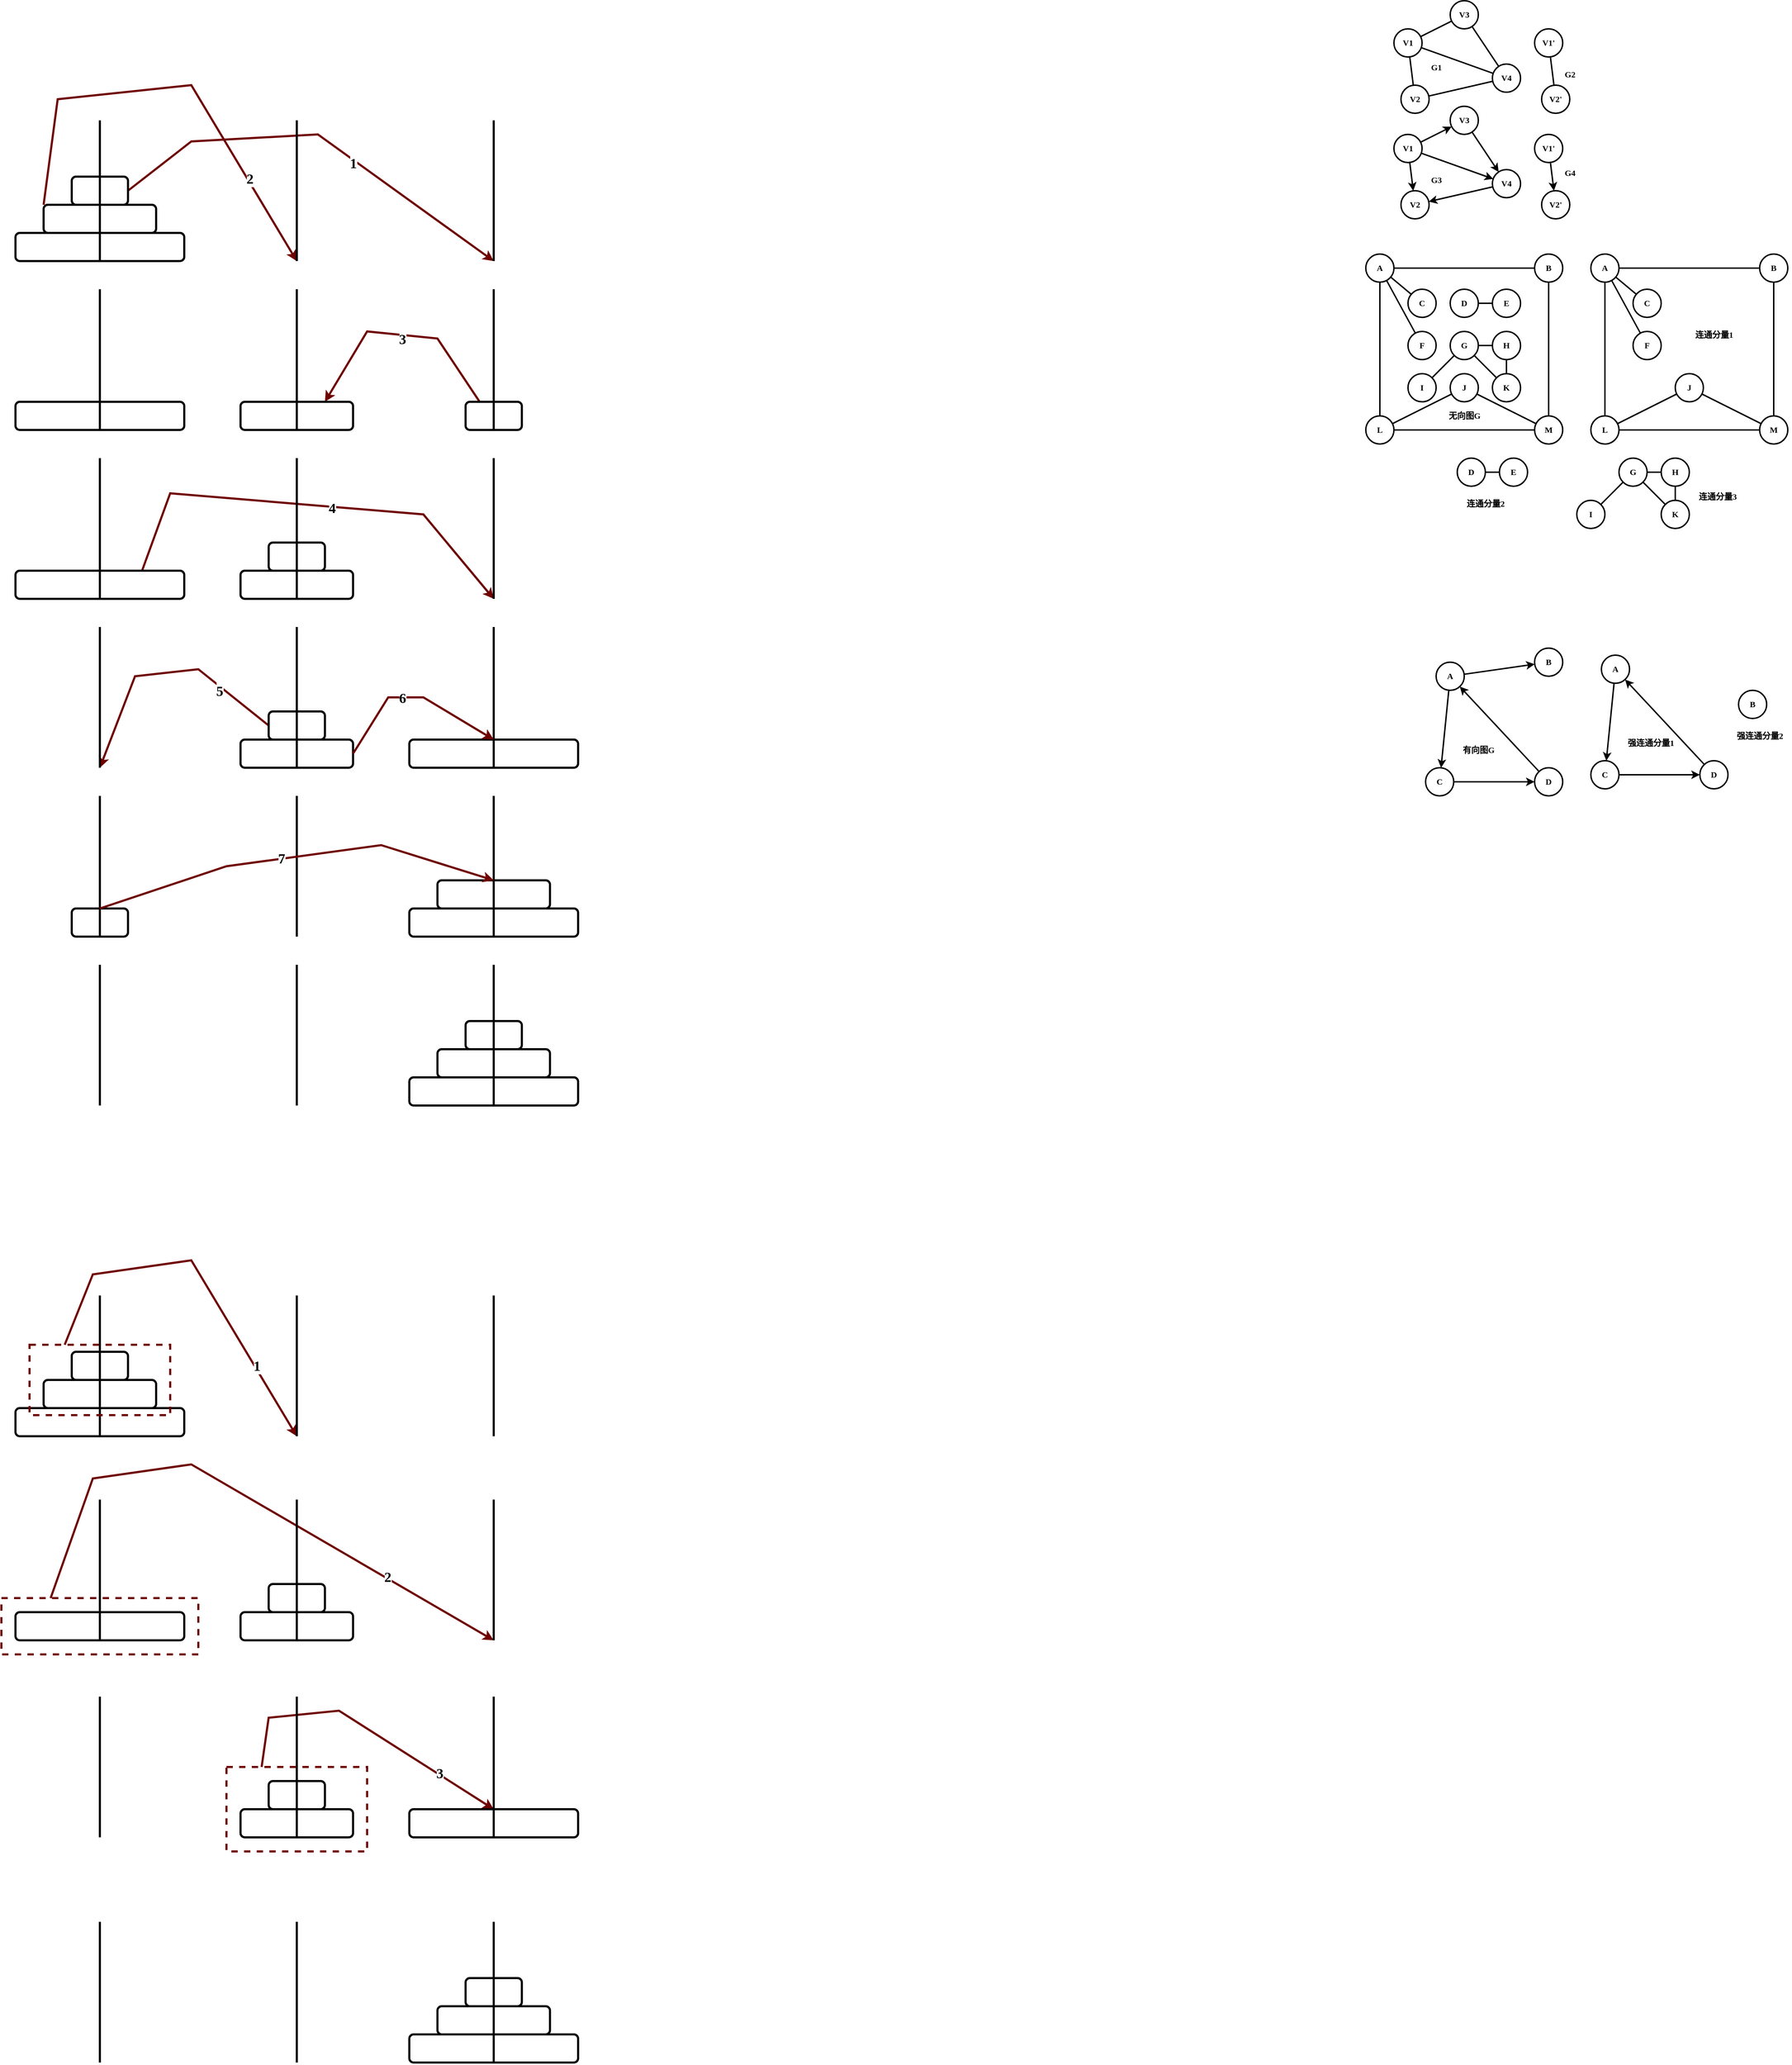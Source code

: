 <mxfile version="22.1.2" type="device">
  <diagram name="第 1 页" id="4qLuklAeGFxvdv6u6yow">
    <mxGraphModel dx="747" dy="519" grid="1" gridSize="10" guides="1" tooltips="1" connect="1" arrows="1" fold="1" page="1" pageScale="1" pageWidth="10000" pageHeight="10000" math="0" shadow="0">
      <root>
        <mxCell id="0" />
        <mxCell id="1" parent="0" />
        <mxCell id="IptE70Cl41YrFZPhkl_w-20" style="rounded=0;orthogonalLoop=1;jettySize=auto;html=1;exitX=1;exitY=0.5;exitDx=0;exitDy=0;strokeWidth=3;fillColor=#a20025;strokeColor=#6F0000;fontStyle=1;fontFamily=Comic Sans MS;" parent="1" source="IptE70Cl41YrFZPhkl_w-2" edge="1">
          <mxGeometry relative="1" as="geometry">
            <mxPoint x="880" y="1440" as="targetPoint" />
            <Array as="points">
              <mxPoint x="450" y="1270" />
              <mxPoint x="630" y="1260" />
            </Array>
          </mxGeometry>
        </mxCell>
        <mxCell id="IptE70Cl41YrFZPhkl_w-22" value="1" style="edgeLabel;html=1;align=center;verticalAlign=middle;resizable=0;points=[];fontStyle=1;fontFamily=Comic Sans MS;fontSize=20;" parent="IptE70Cl41YrFZPhkl_w-20" vertex="1" connectable="0">
          <mxGeometry x="-0.07" y="1" relative="1" as="geometry">
            <mxPoint x="64" y="40" as="offset" />
          </mxGeometry>
        </mxCell>
        <mxCell id="IptE70Cl41YrFZPhkl_w-2" value="" style="rounded=1;whiteSpace=wrap;html=1;strokeWidth=3;fontStyle=1;fontFamily=Comic Sans MS;" parent="1" vertex="1">
          <mxGeometry x="280" y="1320" width="80" height="40" as="geometry" />
        </mxCell>
        <mxCell id="IptE70Cl41YrFZPhkl_w-21" style="rounded=0;orthogonalLoop=1;jettySize=auto;html=1;exitX=0;exitY=0;exitDx=0;exitDy=0;strokeWidth=3;fillColor=#a20025;strokeColor=#6F0000;fontStyle=1;fontFamily=Comic Sans MS;" parent="1" source="IptE70Cl41YrFZPhkl_w-3" edge="1">
          <mxGeometry relative="1" as="geometry">
            <mxPoint x="600" y="1440" as="targetPoint" />
            <Array as="points">
              <mxPoint x="260" y="1210" />
              <mxPoint x="450" y="1190" />
            </Array>
          </mxGeometry>
        </mxCell>
        <mxCell id="IptE70Cl41YrFZPhkl_w-23" value="2" style="edgeLabel;html=1;align=center;verticalAlign=middle;resizable=0;points=[];fontStyle=1;fontFamily=Comic Sans MS;fontSize=20;" parent="IptE70Cl41YrFZPhkl_w-21" vertex="1" connectable="0">
          <mxGeometry x="0.569" y="3" relative="1" as="geometry">
            <mxPoint as="offset" />
          </mxGeometry>
        </mxCell>
        <mxCell id="IptE70Cl41YrFZPhkl_w-3" value="" style="rounded=1;whiteSpace=wrap;html=1;strokeWidth=3;fontStyle=1;fontFamily=Comic Sans MS;" parent="1" vertex="1">
          <mxGeometry x="240" y="1360" width="160" height="40" as="geometry" />
        </mxCell>
        <mxCell id="IptE70Cl41YrFZPhkl_w-4" value="" style="rounded=1;whiteSpace=wrap;html=1;strokeWidth=3;fontStyle=1;fontFamily=Comic Sans MS;" parent="1" vertex="1">
          <mxGeometry x="200" y="1400" width="240" height="40" as="geometry" />
        </mxCell>
        <mxCell id="IptE70Cl41YrFZPhkl_w-5" value="" style="endArrow=none;html=1;rounded=0;strokeWidth=3;fontStyle=1;fontFamily=Comic Sans MS;" parent="1" edge="1">
          <mxGeometry width="50" height="50" relative="1" as="geometry">
            <mxPoint x="320" y="1440" as="sourcePoint" />
            <mxPoint x="320" y="1240" as="targetPoint" />
          </mxGeometry>
        </mxCell>
        <mxCell id="IptE70Cl41YrFZPhkl_w-9" value="" style="endArrow=none;html=1;rounded=0;strokeWidth=3;fontStyle=1;fontFamily=Comic Sans MS;" parent="1" edge="1">
          <mxGeometry width="50" height="50" relative="1" as="geometry">
            <mxPoint x="600" y="1440" as="sourcePoint" />
            <mxPoint x="600" y="1240" as="targetPoint" />
          </mxGeometry>
        </mxCell>
        <mxCell id="IptE70Cl41YrFZPhkl_w-13" value="" style="endArrow=none;html=1;rounded=0;strokeWidth=3;fontStyle=1;fontFamily=Comic Sans MS;" parent="1" edge="1">
          <mxGeometry width="50" height="50" relative="1" as="geometry">
            <mxPoint x="880" y="1440" as="sourcePoint" />
            <mxPoint x="880" y="1240" as="targetPoint" />
          </mxGeometry>
        </mxCell>
        <mxCell id="IptE70Cl41YrFZPhkl_w-24" style="rounded=0;orthogonalLoop=1;jettySize=auto;html=1;strokeWidth=3;fillColor=#a20025;strokeColor=#6F0000;exitX=0.25;exitY=0;exitDx=0;exitDy=0;entryX=0.75;entryY=0;entryDx=0;entryDy=0;fontStyle=1;fontFamily=Comic Sans MS;" parent="1" source="IptE70Cl41YrFZPhkl_w-14" target="IptE70Cl41YrFZPhkl_w-15" edge="1">
          <mxGeometry relative="1" as="geometry">
            <mxPoint x="710" y="1720" as="targetPoint" />
            <mxPoint x="760" y="1640" as="sourcePoint" />
            <Array as="points">
              <mxPoint x="800" y="1550" />
              <mxPoint x="700" y="1540" />
            </Array>
          </mxGeometry>
        </mxCell>
        <mxCell id="IptE70Cl41YrFZPhkl_w-25" value="3" style="edgeLabel;html=1;align=center;verticalAlign=middle;resizable=0;points=[];fontFamily=Comic Sans MS;fontStyle=1;fontSize=20;" parent="IptE70Cl41YrFZPhkl_w-24" vertex="1" connectable="0">
          <mxGeometry x="-0.027" y="5" relative="1" as="geometry">
            <mxPoint as="offset" />
          </mxGeometry>
        </mxCell>
        <mxCell id="IptE70Cl41YrFZPhkl_w-14" value="" style="rounded=1;whiteSpace=wrap;html=1;strokeWidth=3;fontStyle=1;fontFamily=Comic Sans MS;" parent="1" vertex="1">
          <mxGeometry x="840" y="1640" width="80" height="40" as="geometry" />
        </mxCell>
        <mxCell id="IptE70Cl41YrFZPhkl_w-15" value="" style="rounded=1;whiteSpace=wrap;html=1;strokeWidth=3;fontStyle=1;fontFamily=Comic Sans MS;" parent="1" vertex="1">
          <mxGeometry x="520" y="1640" width="160" height="40" as="geometry" />
        </mxCell>
        <mxCell id="IptE70Cl41YrFZPhkl_w-16" value="" style="rounded=1;whiteSpace=wrap;html=1;strokeWidth=3;fontStyle=1;fontFamily=Comic Sans MS;" parent="1" vertex="1">
          <mxGeometry x="200" y="1640" width="240" height="40" as="geometry" />
        </mxCell>
        <mxCell id="IptE70Cl41YrFZPhkl_w-17" value="" style="endArrow=none;html=1;rounded=0;strokeWidth=3;fontStyle=1;fontFamily=Comic Sans MS;" parent="1" edge="1">
          <mxGeometry width="50" height="50" relative="1" as="geometry">
            <mxPoint x="320" y="1680" as="sourcePoint" />
            <mxPoint x="320" y="1480" as="targetPoint" />
          </mxGeometry>
        </mxCell>
        <mxCell id="IptE70Cl41YrFZPhkl_w-18" value="" style="endArrow=none;html=1;rounded=0;strokeWidth=3;fontStyle=1;fontFamily=Comic Sans MS;" parent="1" edge="1">
          <mxGeometry width="50" height="50" relative="1" as="geometry">
            <mxPoint x="600" y="1680" as="sourcePoint" />
            <mxPoint x="600" y="1480" as="targetPoint" />
          </mxGeometry>
        </mxCell>
        <mxCell id="IptE70Cl41YrFZPhkl_w-19" value="" style="endArrow=none;html=1;rounded=0;strokeWidth=3;fontStyle=1;fontFamily=Comic Sans MS;" parent="1" edge="1">
          <mxGeometry width="50" height="50" relative="1" as="geometry">
            <mxPoint x="880" y="1680" as="sourcePoint" />
            <mxPoint x="880" y="1480" as="targetPoint" />
          </mxGeometry>
        </mxCell>
        <mxCell id="IptE70Cl41YrFZPhkl_w-32" style="rounded=0;orthogonalLoop=1;jettySize=auto;html=1;strokeWidth=3;fillColor=#a20025;strokeColor=#6F0000;exitX=0.75;exitY=0;exitDx=0;exitDy=0;fontStyle=1;fontFamily=Comic Sans MS;" parent="1" source="IptE70Cl41YrFZPhkl_w-36" edge="1">
          <mxGeometry relative="1" as="geometry">
            <mxPoint x="880" y="1920" as="targetPoint" />
            <Array as="points">
              <mxPoint x="420" y="1770" />
              <mxPoint x="780" y="1800" />
            </Array>
            <mxPoint x="680" y="1910" as="sourcePoint" />
          </mxGeometry>
        </mxCell>
        <mxCell id="IptE70Cl41YrFZPhkl_w-33" value="4" style="edgeLabel;html=1;align=center;verticalAlign=middle;resizable=0;points=[];fontFamily=Comic Sans MS;fontStyle=1;fontSize=20;" parent="IptE70Cl41YrFZPhkl_w-32" vertex="1" connectable="0">
          <mxGeometry x="-0.027" y="5" relative="1" as="geometry">
            <mxPoint x="39" y="9" as="offset" />
          </mxGeometry>
        </mxCell>
        <mxCell id="IptE70Cl41YrFZPhkl_w-34" value="" style="rounded=1;whiteSpace=wrap;html=1;strokeWidth=3;fontStyle=1;fontFamily=Comic Sans MS;" parent="1" vertex="1">
          <mxGeometry x="560" y="1840" width="80" height="40" as="geometry" />
        </mxCell>
        <mxCell id="IptE70Cl41YrFZPhkl_w-35" value="" style="rounded=1;whiteSpace=wrap;html=1;strokeWidth=3;fontStyle=1;fontFamily=Comic Sans MS;" parent="1" vertex="1">
          <mxGeometry x="520" y="1880" width="160" height="40" as="geometry" />
        </mxCell>
        <mxCell id="IptE70Cl41YrFZPhkl_w-36" value="" style="rounded=1;whiteSpace=wrap;html=1;strokeWidth=3;fontStyle=1;fontFamily=Comic Sans MS;" parent="1" vertex="1">
          <mxGeometry x="200" y="1880" width="240" height="40" as="geometry" />
        </mxCell>
        <mxCell id="IptE70Cl41YrFZPhkl_w-37" value="" style="endArrow=none;html=1;rounded=0;strokeWidth=3;fontStyle=1;fontFamily=Comic Sans MS;" parent="1" edge="1">
          <mxGeometry width="50" height="50" relative="1" as="geometry">
            <mxPoint x="320" y="1920" as="sourcePoint" />
            <mxPoint x="320" y="1720" as="targetPoint" />
          </mxGeometry>
        </mxCell>
        <mxCell id="IptE70Cl41YrFZPhkl_w-38" value="" style="endArrow=none;html=1;rounded=0;strokeWidth=3;fontStyle=1;fontFamily=Comic Sans MS;" parent="1" edge="1">
          <mxGeometry width="50" height="50" relative="1" as="geometry">
            <mxPoint x="600" y="1920" as="sourcePoint" />
            <mxPoint x="600" y="1720" as="targetPoint" />
          </mxGeometry>
        </mxCell>
        <mxCell id="IptE70Cl41YrFZPhkl_w-39" value="" style="endArrow=none;html=1;rounded=0;strokeWidth=3;fontStyle=1;fontFamily=Comic Sans MS;" parent="1" edge="1">
          <mxGeometry width="50" height="50" relative="1" as="geometry">
            <mxPoint x="880" y="1920" as="sourcePoint" />
            <mxPoint x="880" y="1720" as="targetPoint" />
          </mxGeometry>
        </mxCell>
        <mxCell id="IptE70Cl41YrFZPhkl_w-40" style="rounded=0;orthogonalLoop=1;jettySize=auto;html=1;strokeWidth=3;fillColor=#a20025;strokeColor=#6F0000;exitX=0;exitY=0.5;exitDx=0;exitDy=0;fontStyle=1;fontFamily=Comic Sans MS;" parent="1" source="IptE70Cl41YrFZPhkl_w-42" edge="1">
          <mxGeometry relative="1" as="geometry">
            <mxPoint x="320" y="2160" as="targetPoint" />
            <Array as="points">
              <mxPoint x="460" y="2020" />
              <mxPoint x="370" y="2030" />
            </Array>
            <mxPoint x="370" y="2070" as="sourcePoint" />
          </mxGeometry>
        </mxCell>
        <mxCell id="IptE70Cl41YrFZPhkl_w-41" value="5" style="edgeLabel;html=1;align=center;verticalAlign=middle;resizable=0;points=[];fontFamily=Comic Sans MS;fontStyle=1;fontSize=20;" parent="IptE70Cl41YrFZPhkl_w-40" vertex="1" connectable="0">
          <mxGeometry x="-0.027" y="5" relative="1" as="geometry">
            <mxPoint x="75" y="20" as="offset" />
          </mxGeometry>
        </mxCell>
        <mxCell id="IptE70Cl41YrFZPhkl_w-42" value="" style="rounded=1;whiteSpace=wrap;html=1;strokeWidth=3;fontStyle=1;fontFamily=Comic Sans MS;" parent="1" vertex="1">
          <mxGeometry x="560" y="2080" width="80" height="40" as="geometry" />
        </mxCell>
        <mxCell id="IptE70Cl41YrFZPhkl_w-43" value="" style="rounded=1;whiteSpace=wrap;html=1;strokeWidth=3;fontStyle=1;fontFamily=Comic Sans MS;" parent="1" vertex="1">
          <mxGeometry x="520" y="2120" width="160" height="40" as="geometry" />
        </mxCell>
        <mxCell id="IptE70Cl41YrFZPhkl_w-44" value="" style="rounded=1;whiteSpace=wrap;html=1;strokeWidth=3;fontStyle=1;fontFamily=Comic Sans MS;" parent="1" vertex="1">
          <mxGeometry x="760" y="2120" width="240" height="40" as="geometry" />
        </mxCell>
        <mxCell id="IptE70Cl41YrFZPhkl_w-45" value="" style="endArrow=none;html=1;rounded=0;strokeWidth=3;fontStyle=1;fontFamily=Comic Sans MS;" parent="1" edge="1">
          <mxGeometry width="50" height="50" relative="1" as="geometry">
            <mxPoint x="320" y="2160" as="sourcePoint" />
            <mxPoint x="320" y="1960" as="targetPoint" />
          </mxGeometry>
        </mxCell>
        <mxCell id="IptE70Cl41YrFZPhkl_w-46" value="" style="endArrow=none;html=1;rounded=0;strokeWidth=3;fontStyle=1;fontFamily=Comic Sans MS;" parent="1" edge="1">
          <mxGeometry width="50" height="50" relative="1" as="geometry">
            <mxPoint x="600" y="2160" as="sourcePoint" />
            <mxPoint x="600" y="1960" as="targetPoint" />
          </mxGeometry>
        </mxCell>
        <mxCell id="IptE70Cl41YrFZPhkl_w-47" value="" style="endArrow=none;html=1;rounded=0;strokeWidth=3;fontStyle=1;fontFamily=Comic Sans MS;" parent="1" edge="1">
          <mxGeometry width="50" height="50" relative="1" as="geometry">
            <mxPoint x="880" y="2160" as="sourcePoint" />
            <mxPoint x="880" y="1960" as="targetPoint" />
          </mxGeometry>
        </mxCell>
        <mxCell id="IptE70Cl41YrFZPhkl_w-49" style="rounded=0;orthogonalLoop=1;jettySize=auto;html=1;strokeWidth=3;fillColor=#a20025;strokeColor=#6F0000;exitX=1;exitY=0.5;exitDx=0;exitDy=0;fontStyle=1;fontFamily=Comic Sans MS;" parent="1" source="IptE70Cl41YrFZPhkl_w-43" edge="1">
          <mxGeometry relative="1" as="geometry">
            <mxPoint x="880" y="2120" as="targetPoint" />
            <Array as="points">
              <mxPoint x="730" y="2060" />
              <mxPoint x="780" y="2060" />
            </Array>
            <mxPoint x="570" y="2110" as="sourcePoint" />
          </mxGeometry>
        </mxCell>
        <mxCell id="IptE70Cl41YrFZPhkl_w-50" value="6" style="edgeLabel;html=1;align=center;verticalAlign=middle;resizable=0;points=[];fontFamily=Comic Sans MS;fontStyle=1;fontSize=20;" parent="IptE70Cl41YrFZPhkl_w-49" vertex="1" connectable="0">
          <mxGeometry x="-0.027" y="5" relative="1" as="geometry">
            <mxPoint x="-13" y="5" as="offset" />
          </mxGeometry>
        </mxCell>
        <mxCell id="IptE70Cl41YrFZPhkl_w-53" value="" style="rounded=1;whiteSpace=wrap;html=1;strokeWidth=3;fontStyle=1;fontFamily=Comic Sans MS;" parent="1" vertex="1">
          <mxGeometry x="280" y="2360" width="80" height="40" as="geometry" />
        </mxCell>
        <mxCell id="IptE70Cl41YrFZPhkl_w-54" value="" style="rounded=1;whiteSpace=wrap;html=1;strokeWidth=3;fontStyle=1;fontFamily=Comic Sans MS;" parent="1" vertex="1">
          <mxGeometry x="800" y="2320" width="160" height="40" as="geometry" />
        </mxCell>
        <mxCell id="IptE70Cl41YrFZPhkl_w-55" value="" style="rounded=1;whiteSpace=wrap;html=1;strokeWidth=3;fontStyle=1;fontFamily=Comic Sans MS;" parent="1" vertex="1">
          <mxGeometry x="760" y="2360" width="240" height="40" as="geometry" />
        </mxCell>
        <mxCell id="IptE70Cl41YrFZPhkl_w-56" value="" style="endArrow=none;html=1;rounded=0;strokeWidth=3;fontStyle=1;fontFamily=Comic Sans MS;" parent="1" edge="1">
          <mxGeometry width="50" height="50" relative="1" as="geometry">
            <mxPoint x="320" y="2400" as="sourcePoint" />
            <mxPoint x="320" y="2200" as="targetPoint" />
          </mxGeometry>
        </mxCell>
        <mxCell id="IptE70Cl41YrFZPhkl_w-57" value="" style="endArrow=none;html=1;rounded=0;strokeWidth=3;fontStyle=1;fontFamily=Comic Sans MS;" parent="1" edge="1">
          <mxGeometry width="50" height="50" relative="1" as="geometry">
            <mxPoint x="600" y="2400" as="sourcePoint" />
            <mxPoint x="600" y="2200" as="targetPoint" />
          </mxGeometry>
        </mxCell>
        <mxCell id="IptE70Cl41YrFZPhkl_w-58" value="" style="endArrow=none;html=1;rounded=0;strokeWidth=3;fontStyle=1;fontFamily=Comic Sans MS;" parent="1" edge="1">
          <mxGeometry width="50" height="50" relative="1" as="geometry">
            <mxPoint x="880" y="2400" as="sourcePoint" />
            <mxPoint x="880" y="2200" as="targetPoint" />
          </mxGeometry>
        </mxCell>
        <mxCell id="IptE70Cl41YrFZPhkl_w-59" style="rounded=0;orthogonalLoop=1;jettySize=auto;html=1;strokeWidth=3;fillColor=#a20025;strokeColor=#6F0000;entryX=0.5;entryY=0;entryDx=0;entryDy=0;fontStyle=1;fontFamily=Comic Sans MS;" parent="1" target="IptE70Cl41YrFZPhkl_w-54" edge="1">
          <mxGeometry relative="1" as="geometry">
            <mxPoint x="670" y="2370" as="targetPoint" />
            <Array as="points">
              <mxPoint x="500" y="2300" />
              <mxPoint x="720" y="2270" />
            </Array>
            <mxPoint x="320" y="2360" as="sourcePoint" />
          </mxGeometry>
        </mxCell>
        <mxCell id="IptE70Cl41YrFZPhkl_w-60" value="7" style="edgeLabel;html=1;align=center;verticalAlign=middle;resizable=0;points=[];fontFamily=Comic Sans MS;fontStyle=1;fontSize=20;" parent="IptE70Cl41YrFZPhkl_w-59" vertex="1" connectable="0">
          <mxGeometry x="-0.027" y="5" relative="1" as="geometry">
            <mxPoint x="-13" y="5" as="offset" />
          </mxGeometry>
        </mxCell>
        <mxCell id="IptE70Cl41YrFZPhkl_w-61" value="" style="rounded=1;whiteSpace=wrap;html=1;strokeWidth=3;fontStyle=1;fontFamily=Comic Sans MS;" parent="1" vertex="1">
          <mxGeometry x="840" y="2520" width="80" height="40" as="geometry" />
        </mxCell>
        <mxCell id="IptE70Cl41YrFZPhkl_w-62" value="" style="rounded=1;whiteSpace=wrap;html=1;strokeWidth=3;fontStyle=1;fontFamily=Comic Sans MS;" parent="1" vertex="1">
          <mxGeometry x="800" y="2560" width="160" height="40" as="geometry" />
        </mxCell>
        <mxCell id="IptE70Cl41YrFZPhkl_w-63" value="" style="rounded=1;whiteSpace=wrap;html=1;strokeWidth=3;fontStyle=1;fontFamily=Comic Sans MS;" parent="1" vertex="1">
          <mxGeometry x="760" y="2600" width="240" height="40" as="geometry" />
        </mxCell>
        <mxCell id="IptE70Cl41YrFZPhkl_w-64" value="" style="endArrow=none;html=1;rounded=0;strokeWidth=3;fontStyle=1;fontFamily=Comic Sans MS;" parent="1" edge="1">
          <mxGeometry width="50" height="50" relative="1" as="geometry">
            <mxPoint x="320" y="2640" as="sourcePoint" />
            <mxPoint x="320" y="2440" as="targetPoint" />
          </mxGeometry>
        </mxCell>
        <mxCell id="IptE70Cl41YrFZPhkl_w-65" value="" style="endArrow=none;html=1;rounded=0;strokeWidth=3;fontStyle=1;fontFamily=Comic Sans MS;" parent="1" edge="1">
          <mxGeometry width="50" height="50" relative="1" as="geometry">
            <mxPoint x="600" y="2640" as="sourcePoint" />
            <mxPoint x="600" y="2440" as="targetPoint" />
          </mxGeometry>
        </mxCell>
        <mxCell id="IptE70Cl41YrFZPhkl_w-66" value="" style="endArrow=none;html=1;rounded=0;strokeWidth=3;fontStyle=1;fontFamily=Comic Sans MS;" parent="1" edge="1">
          <mxGeometry width="50" height="50" relative="1" as="geometry">
            <mxPoint x="880" y="2640" as="sourcePoint" />
            <mxPoint x="880" y="2440" as="targetPoint" />
          </mxGeometry>
        </mxCell>
        <mxCell id="IptE70Cl41YrFZPhkl_w-71" value="" style="rounded=1;whiteSpace=wrap;html=1;strokeWidth=3;fontStyle=1;fontFamily=Comic Sans MS;" parent="1" vertex="1">
          <mxGeometry x="280" y="2990" width="80" height="40" as="geometry" />
        </mxCell>
        <mxCell id="IptE70Cl41YrFZPhkl_w-72" style="rounded=0;orthogonalLoop=1;jettySize=auto;html=1;exitX=0.25;exitY=0;exitDx=0;exitDy=0;strokeWidth=3;fillColor=#a20025;strokeColor=#6F0000;fontStyle=1;fontFamily=Comic Sans MS;" parent="1" source="IptE70Cl41YrFZPhkl_w-79" edge="1">
          <mxGeometry relative="1" as="geometry">
            <mxPoint x="600" y="3110" as="targetPoint" />
            <Array as="points">
              <mxPoint x="310" y="2880" />
              <mxPoint x="450" y="2860" />
            </Array>
          </mxGeometry>
        </mxCell>
        <mxCell id="IptE70Cl41YrFZPhkl_w-73" value="1" style="edgeLabel;html=1;align=center;verticalAlign=middle;resizable=0;points=[];fontStyle=1;fontFamily=Comic Sans MS;fontSize=20;" parent="IptE70Cl41YrFZPhkl_w-72" vertex="1" connectable="0">
          <mxGeometry x="0.569" y="3" relative="1" as="geometry">
            <mxPoint as="offset" />
          </mxGeometry>
        </mxCell>
        <mxCell id="IptE70Cl41YrFZPhkl_w-74" value="" style="rounded=1;whiteSpace=wrap;html=1;strokeWidth=3;fontStyle=1;fontFamily=Comic Sans MS;" parent="1" vertex="1">
          <mxGeometry x="240" y="3030" width="160" height="40" as="geometry" />
        </mxCell>
        <mxCell id="IptE70Cl41YrFZPhkl_w-75" value="" style="rounded=1;whiteSpace=wrap;html=1;strokeWidth=3;fontStyle=1;fontFamily=Comic Sans MS;" parent="1" vertex="1">
          <mxGeometry x="200" y="3070" width="240" height="40" as="geometry" />
        </mxCell>
        <mxCell id="IptE70Cl41YrFZPhkl_w-76" value="" style="endArrow=none;html=1;rounded=0;strokeWidth=3;fontStyle=1;fontFamily=Comic Sans MS;" parent="1" edge="1">
          <mxGeometry width="50" height="50" relative="1" as="geometry">
            <mxPoint x="320" y="3110" as="sourcePoint" />
            <mxPoint x="320" y="2910" as="targetPoint" />
          </mxGeometry>
        </mxCell>
        <mxCell id="IptE70Cl41YrFZPhkl_w-77" value="" style="endArrow=none;html=1;rounded=0;strokeWidth=3;fontStyle=1;fontFamily=Comic Sans MS;" parent="1" edge="1">
          <mxGeometry width="50" height="50" relative="1" as="geometry">
            <mxPoint x="600" y="3110" as="sourcePoint" />
            <mxPoint x="600" y="2910" as="targetPoint" />
          </mxGeometry>
        </mxCell>
        <mxCell id="IptE70Cl41YrFZPhkl_w-78" value="" style="endArrow=none;html=1;rounded=0;strokeWidth=3;fontStyle=1;fontFamily=Comic Sans MS;" parent="1" edge="1">
          <mxGeometry width="50" height="50" relative="1" as="geometry">
            <mxPoint x="880" y="3110" as="sourcePoint" />
            <mxPoint x="880" y="2910" as="targetPoint" />
          </mxGeometry>
        </mxCell>
        <mxCell id="IptE70Cl41YrFZPhkl_w-79" value="" style="whiteSpace=wrap;html=1;fillColor=none;strokeWidth=3;fontColor=#ffffff;strokeColor=#6F0000;dashed=1;fontStyle=1;fontFamily=Comic Sans MS;" parent="1" vertex="1">
          <mxGeometry x="220" y="2980" width="200" height="100" as="geometry" />
        </mxCell>
        <mxCell id="IptE70Cl41YrFZPhkl_w-80" value="" style="rounded=1;whiteSpace=wrap;html=1;strokeWidth=3;fontStyle=1;fontFamily=Comic Sans MS;" parent="1" vertex="1">
          <mxGeometry x="560" y="3320" width="80" height="40" as="geometry" />
        </mxCell>
        <mxCell id="IptE70Cl41YrFZPhkl_w-81" style="rounded=0;orthogonalLoop=1;jettySize=auto;html=1;exitX=0.25;exitY=0;exitDx=0;exitDy=0;strokeWidth=3;fillColor=#a20025;strokeColor=#6F0000;fontStyle=1;fontFamily=Comic Sans MS;" parent="1" source="IptE70Cl41YrFZPhkl_w-88" edge="1">
          <mxGeometry relative="1" as="geometry">
            <mxPoint x="880" y="3400" as="targetPoint" />
            <Array as="points">
              <mxPoint x="310" y="3170" />
              <mxPoint x="450" y="3150" />
            </Array>
          </mxGeometry>
        </mxCell>
        <mxCell id="IptE70Cl41YrFZPhkl_w-82" value="2" style="edgeLabel;html=1;align=center;verticalAlign=middle;resizable=0;points=[];fontStyle=1;fontFamily=Comic Sans MS;fontSize=20;" parent="IptE70Cl41YrFZPhkl_w-81" vertex="1" connectable="0">
          <mxGeometry x="0.569" y="3" relative="1" as="geometry">
            <mxPoint as="offset" />
          </mxGeometry>
        </mxCell>
        <mxCell id="IptE70Cl41YrFZPhkl_w-83" value="" style="rounded=1;whiteSpace=wrap;html=1;strokeWidth=3;fontStyle=1;fontFamily=Comic Sans MS;" parent="1" vertex="1">
          <mxGeometry x="520" y="3360" width="160" height="40" as="geometry" />
        </mxCell>
        <mxCell id="IptE70Cl41YrFZPhkl_w-84" value="" style="rounded=1;whiteSpace=wrap;html=1;strokeWidth=3;fontStyle=1;fontFamily=Comic Sans MS;" parent="1" vertex="1">
          <mxGeometry x="200" y="3360" width="240" height="40" as="geometry" />
        </mxCell>
        <mxCell id="IptE70Cl41YrFZPhkl_w-85" value="" style="endArrow=none;html=1;rounded=0;strokeWidth=3;fontStyle=1;fontFamily=Comic Sans MS;" parent="1" edge="1">
          <mxGeometry width="50" height="50" relative="1" as="geometry">
            <mxPoint x="320" y="3400" as="sourcePoint" />
            <mxPoint x="320" y="3200" as="targetPoint" />
          </mxGeometry>
        </mxCell>
        <mxCell id="IptE70Cl41YrFZPhkl_w-86" value="" style="endArrow=none;html=1;rounded=0;strokeWidth=3;fontStyle=1;fontFamily=Comic Sans MS;" parent="1" edge="1">
          <mxGeometry width="50" height="50" relative="1" as="geometry">
            <mxPoint x="600" y="3400" as="sourcePoint" />
            <mxPoint x="600" y="3200" as="targetPoint" />
          </mxGeometry>
        </mxCell>
        <mxCell id="IptE70Cl41YrFZPhkl_w-87" value="" style="endArrow=none;html=1;rounded=0;strokeWidth=3;fontStyle=1;fontFamily=Comic Sans MS;" parent="1" edge="1">
          <mxGeometry width="50" height="50" relative="1" as="geometry">
            <mxPoint x="880" y="3400" as="sourcePoint" />
            <mxPoint x="880" y="3200" as="targetPoint" />
          </mxGeometry>
        </mxCell>
        <mxCell id="IptE70Cl41YrFZPhkl_w-88" value="" style="whiteSpace=wrap;html=1;fillColor=none;strokeWidth=3;fontColor=#ffffff;strokeColor=#6F0000;dashed=1;fontStyle=1;fontFamily=Comic Sans MS;" parent="1" vertex="1">
          <mxGeometry x="180" y="3340" width="280" height="80" as="geometry" />
        </mxCell>
        <mxCell id="IptE70Cl41YrFZPhkl_w-98" value="" style="rounded=1;whiteSpace=wrap;html=1;strokeWidth=3;fontStyle=1;fontFamily=Comic Sans MS;" parent="1" vertex="1">
          <mxGeometry x="560" y="3600" width="80" height="40" as="geometry" />
        </mxCell>
        <mxCell id="IptE70Cl41YrFZPhkl_w-99" style="rounded=0;orthogonalLoop=1;jettySize=auto;html=1;exitX=0.25;exitY=0;exitDx=0;exitDy=0;strokeWidth=3;fillColor=#a20025;strokeColor=#6F0000;fontStyle=1;fontFamily=Comic Sans MS;" parent="1" source="IptE70Cl41YrFZPhkl_w-106" edge="1">
          <mxGeometry relative="1" as="geometry">
            <mxPoint x="880" y="3640" as="targetPoint" />
            <Array as="points">
              <mxPoint x="560" y="3510" />
              <mxPoint x="660" y="3500" />
            </Array>
          </mxGeometry>
        </mxCell>
        <mxCell id="IptE70Cl41YrFZPhkl_w-100" value="3" style="edgeLabel;html=1;align=center;verticalAlign=middle;resizable=0;points=[];fontStyle=1;fontFamily=Comic Sans MS;fontSize=20;" parent="IptE70Cl41YrFZPhkl_w-99" vertex="1" connectable="0">
          <mxGeometry x="0.569" y="3" relative="1" as="geometry">
            <mxPoint as="offset" />
          </mxGeometry>
        </mxCell>
        <mxCell id="IptE70Cl41YrFZPhkl_w-101" value="" style="rounded=1;whiteSpace=wrap;html=1;strokeWidth=3;fontStyle=1;fontFamily=Comic Sans MS;" parent="1" vertex="1">
          <mxGeometry x="520" y="3640" width="160" height="40" as="geometry" />
        </mxCell>
        <mxCell id="IptE70Cl41YrFZPhkl_w-102" value="" style="rounded=1;whiteSpace=wrap;html=1;strokeWidth=3;fontStyle=1;fontFamily=Comic Sans MS;" parent="1" vertex="1">
          <mxGeometry x="760" y="3640" width="240" height="40" as="geometry" />
        </mxCell>
        <mxCell id="IptE70Cl41YrFZPhkl_w-103" value="" style="endArrow=none;html=1;rounded=0;strokeWidth=3;fontStyle=1;fontFamily=Comic Sans MS;" parent="1" edge="1">
          <mxGeometry width="50" height="50" relative="1" as="geometry">
            <mxPoint x="320" y="3680" as="sourcePoint" />
            <mxPoint x="320" y="3480" as="targetPoint" />
          </mxGeometry>
        </mxCell>
        <mxCell id="IptE70Cl41YrFZPhkl_w-104" value="" style="endArrow=none;html=1;rounded=0;strokeWidth=3;fontStyle=1;fontFamily=Comic Sans MS;" parent="1" edge="1">
          <mxGeometry width="50" height="50" relative="1" as="geometry">
            <mxPoint x="600" y="3680" as="sourcePoint" />
            <mxPoint x="600" y="3480" as="targetPoint" />
          </mxGeometry>
        </mxCell>
        <mxCell id="IptE70Cl41YrFZPhkl_w-105" value="" style="endArrow=none;html=1;rounded=0;strokeWidth=3;fontStyle=1;fontFamily=Comic Sans MS;" parent="1" edge="1">
          <mxGeometry width="50" height="50" relative="1" as="geometry">
            <mxPoint x="880" y="3680" as="sourcePoint" />
            <mxPoint x="880" y="3480" as="targetPoint" />
          </mxGeometry>
        </mxCell>
        <mxCell id="IptE70Cl41YrFZPhkl_w-106" value="" style="whiteSpace=wrap;html=1;fillColor=none;strokeWidth=3;fontColor=#ffffff;strokeColor=#6F0000;dashed=1;fontStyle=1;fontFamily=Comic Sans MS;" parent="1" vertex="1">
          <mxGeometry x="500" y="3580" width="200" height="120" as="geometry" />
        </mxCell>
        <mxCell id="IptE70Cl41YrFZPhkl_w-107" value="" style="rounded=1;whiteSpace=wrap;html=1;strokeWidth=3;fontStyle=1;fontFamily=Comic Sans MS;" parent="1" vertex="1">
          <mxGeometry x="840" y="3880" width="80" height="40" as="geometry" />
        </mxCell>
        <mxCell id="IptE70Cl41YrFZPhkl_w-110" value="" style="rounded=1;whiteSpace=wrap;html=1;strokeWidth=3;fontStyle=1;fontFamily=Comic Sans MS;" parent="1" vertex="1">
          <mxGeometry x="800" y="3920" width="160" height="40" as="geometry" />
        </mxCell>
        <mxCell id="IptE70Cl41YrFZPhkl_w-111" value="" style="rounded=1;whiteSpace=wrap;html=1;strokeWidth=3;fontStyle=1;fontFamily=Comic Sans MS;" parent="1" vertex="1">
          <mxGeometry x="760" y="3960" width="240" height="40" as="geometry" />
        </mxCell>
        <mxCell id="IptE70Cl41YrFZPhkl_w-112" value="" style="endArrow=none;html=1;rounded=0;strokeWidth=3;fontStyle=1;fontFamily=Comic Sans MS;" parent="1" edge="1">
          <mxGeometry width="50" height="50" relative="1" as="geometry">
            <mxPoint x="320" y="4000" as="sourcePoint" />
            <mxPoint x="320" y="3800" as="targetPoint" />
          </mxGeometry>
        </mxCell>
        <mxCell id="IptE70Cl41YrFZPhkl_w-113" value="" style="endArrow=none;html=1;rounded=0;strokeWidth=3;fontStyle=1;fontFamily=Comic Sans MS;" parent="1" edge="1">
          <mxGeometry width="50" height="50" relative="1" as="geometry">
            <mxPoint x="600" y="4000" as="sourcePoint" />
            <mxPoint x="600" y="3800" as="targetPoint" />
          </mxGeometry>
        </mxCell>
        <mxCell id="IptE70Cl41YrFZPhkl_w-114" value="" style="endArrow=none;html=1;rounded=0;strokeWidth=3;fontStyle=1;fontFamily=Comic Sans MS;" parent="1" edge="1">
          <mxGeometry width="50" height="50" relative="1" as="geometry">
            <mxPoint x="880" y="4000" as="sourcePoint" />
            <mxPoint x="880" y="3800" as="targetPoint" />
          </mxGeometry>
        </mxCell>
        <mxCell id="jYRdBvo0VxYVKVbWoMzO-5" style="rounded=0;orthogonalLoop=1;jettySize=auto;html=1;fontStyle=1;strokeWidth=2;fontFamily=Comic Sans MS;" parent="1" source="jYRdBvo0VxYVKVbWoMzO-1" target="jYRdBvo0VxYVKVbWoMzO-2" edge="1">
          <mxGeometry relative="1" as="geometry" />
        </mxCell>
        <mxCell id="jYRdBvo0VxYVKVbWoMzO-6" style="rounded=0;orthogonalLoop=1;jettySize=auto;html=1;fontStyle=1;strokeWidth=2;fontFamily=Comic Sans MS;" parent="1" source="jYRdBvo0VxYVKVbWoMzO-1" target="jYRdBvo0VxYVKVbWoMzO-4" edge="1">
          <mxGeometry relative="1" as="geometry" />
        </mxCell>
        <mxCell id="jYRdBvo0VxYVKVbWoMzO-10" style="rounded=0;orthogonalLoop=1;jettySize=auto;html=1;fontStyle=1;strokeWidth=2;fontFamily=Comic Sans MS;" parent="1" source="jYRdBvo0VxYVKVbWoMzO-1" target="jYRdBvo0VxYVKVbWoMzO-3" edge="1">
          <mxGeometry relative="1" as="geometry" />
        </mxCell>
        <mxCell id="jYRdBvo0VxYVKVbWoMzO-1" value="V1" style="ellipse;whiteSpace=wrap;html=1;aspect=fixed;fontStyle=1;strokeWidth=2;fontFamily=Comic Sans MS;" parent="1" vertex="1">
          <mxGeometry x="2160" y="1260" width="40" height="40" as="geometry" />
        </mxCell>
        <mxCell id="jYRdBvo0VxYVKVbWoMzO-2" value="V2" style="ellipse;whiteSpace=wrap;html=1;aspect=fixed;fontStyle=1;strokeWidth=2;fontFamily=Comic Sans MS;" parent="1" vertex="1">
          <mxGeometry x="2170" y="1340" width="40" height="40" as="geometry" />
        </mxCell>
        <mxCell id="jYRdBvo0VxYVKVbWoMzO-9" style="rounded=0;orthogonalLoop=1;jettySize=auto;html=1;fontStyle=1;strokeWidth=2;fontFamily=Comic Sans MS;" parent="1" source="jYRdBvo0VxYVKVbWoMzO-3" target="jYRdBvo0VxYVKVbWoMzO-2" edge="1">
          <mxGeometry relative="1" as="geometry" />
        </mxCell>
        <mxCell id="jYRdBvo0VxYVKVbWoMzO-3" value="V4" style="ellipse;whiteSpace=wrap;html=1;aspect=fixed;fontStyle=1;strokeWidth=2;fontFamily=Comic Sans MS;" parent="1" vertex="1">
          <mxGeometry x="2300" y="1310" width="40" height="40" as="geometry" />
        </mxCell>
        <mxCell id="jYRdBvo0VxYVKVbWoMzO-4" value="V3" style="ellipse;whiteSpace=wrap;html=1;aspect=fixed;fontStyle=1;strokeWidth=2;fontFamily=Comic Sans MS;" parent="1" vertex="1">
          <mxGeometry x="2240" y="1220" width="40" height="40" as="geometry" />
        </mxCell>
        <mxCell id="jYRdBvo0VxYVKVbWoMzO-8" style="rounded=0;orthogonalLoop=1;jettySize=auto;html=1;fontStyle=1;strokeWidth=2;fontFamily=Comic Sans MS;" parent="1" source="jYRdBvo0VxYVKVbWoMzO-4" target="jYRdBvo0VxYVKVbWoMzO-3" edge="1">
          <mxGeometry relative="1" as="geometry" />
        </mxCell>
        <mxCell id="jYRdBvo0VxYVKVbWoMzO-13" style="rounded=0;orthogonalLoop=1;jettySize=auto;html=1;strokeWidth=2;" parent="1" source="jYRdBvo0VxYVKVbWoMzO-11" target="jYRdBvo0VxYVKVbWoMzO-12" edge="1">
          <mxGeometry relative="1" as="geometry" />
        </mxCell>
        <mxCell id="jYRdBvo0VxYVKVbWoMzO-11" value="V1&#39;" style="ellipse;whiteSpace=wrap;html=1;aspect=fixed;fontStyle=1;strokeWidth=2;fontFamily=Comic Sans MS;" parent="1" vertex="1">
          <mxGeometry x="2360" y="1260" width="40" height="40" as="geometry" />
        </mxCell>
        <mxCell id="jYRdBvo0VxYVKVbWoMzO-12" value="V2&#39;" style="ellipse;whiteSpace=wrap;html=1;aspect=fixed;fontStyle=1;strokeWidth=2;fontFamily=Comic Sans MS;" parent="1" vertex="1">
          <mxGeometry x="2370" y="1340" width="40" height="40" as="geometry" />
        </mxCell>
        <mxCell id="jYRdBvo0VxYVKVbWoMzO-14" style="rounded=0;orthogonalLoop=1;jettySize=auto;html=1;fontStyle=1;strokeWidth=2;fontFamily=Comic Sans MS;endArrow=none;endFill=0;" parent="1" source="jYRdBvo0VxYVKVbWoMzO-17" target="jYRdBvo0VxYVKVbWoMzO-18" edge="1">
          <mxGeometry relative="1" as="geometry" />
        </mxCell>
        <mxCell id="jYRdBvo0VxYVKVbWoMzO-15" style="rounded=0;orthogonalLoop=1;jettySize=auto;html=1;fontStyle=1;strokeWidth=2;fontFamily=Comic Sans MS;endArrow=none;endFill=0;" parent="1" source="jYRdBvo0VxYVKVbWoMzO-17" target="jYRdBvo0VxYVKVbWoMzO-21" edge="1">
          <mxGeometry relative="1" as="geometry" />
        </mxCell>
        <mxCell id="jYRdBvo0VxYVKVbWoMzO-16" style="rounded=0;orthogonalLoop=1;jettySize=auto;html=1;fontStyle=1;strokeWidth=2;fontFamily=Comic Sans MS;endArrow=none;endFill=0;" parent="1" source="jYRdBvo0VxYVKVbWoMzO-17" target="jYRdBvo0VxYVKVbWoMzO-20" edge="1">
          <mxGeometry relative="1" as="geometry" />
        </mxCell>
        <mxCell id="jYRdBvo0VxYVKVbWoMzO-17" value="V1" style="ellipse;whiteSpace=wrap;html=1;aspect=fixed;fontStyle=1;strokeWidth=2;fontFamily=Comic Sans MS;" parent="1" vertex="1">
          <mxGeometry x="2160" y="1110" width="40" height="40" as="geometry" />
        </mxCell>
        <mxCell id="jYRdBvo0VxYVKVbWoMzO-18" value="V2" style="ellipse;whiteSpace=wrap;html=1;aspect=fixed;fontStyle=1;strokeWidth=2;fontFamily=Comic Sans MS;" parent="1" vertex="1">
          <mxGeometry x="2170" y="1190" width="40" height="40" as="geometry" />
        </mxCell>
        <mxCell id="jYRdBvo0VxYVKVbWoMzO-19" style="rounded=0;orthogonalLoop=1;jettySize=auto;html=1;fontStyle=1;strokeWidth=2;fontFamily=Comic Sans MS;endArrow=none;endFill=0;" parent="1" source="jYRdBvo0VxYVKVbWoMzO-20" target="jYRdBvo0VxYVKVbWoMzO-18" edge="1">
          <mxGeometry relative="1" as="geometry" />
        </mxCell>
        <mxCell id="jYRdBvo0VxYVKVbWoMzO-20" value="V4" style="ellipse;whiteSpace=wrap;html=1;aspect=fixed;fontStyle=1;strokeWidth=2;fontFamily=Comic Sans MS;" parent="1" vertex="1">
          <mxGeometry x="2300" y="1160" width="40" height="40" as="geometry" />
        </mxCell>
        <mxCell id="jYRdBvo0VxYVKVbWoMzO-21" value="V3" style="ellipse;whiteSpace=wrap;html=1;aspect=fixed;fontStyle=1;strokeWidth=2;fontFamily=Comic Sans MS;" parent="1" vertex="1">
          <mxGeometry x="2240" y="1070" width="40" height="40" as="geometry" />
        </mxCell>
        <mxCell id="jYRdBvo0VxYVKVbWoMzO-22" style="rounded=0;orthogonalLoop=1;jettySize=auto;html=1;fontStyle=1;strokeWidth=2;fontFamily=Comic Sans MS;endArrow=none;endFill=0;" parent="1" source="jYRdBvo0VxYVKVbWoMzO-21" target="jYRdBvo0VxYVKVbWoMzO-20" edge="1">
          <mxGeometry relative="1" as="geometry" />
        </mxCell>
        <mxCell id="jYRdBvo0VxYVKVbWoMzO-23" style="rounded=0;orthogonalLoop=1;jettySize=auto;html=1;strokeWidth=2;endArrow=none;endFill=0;" parent="1" source="jYRdBvo0VxYVKVbWoMzO-24" target="jYRdBvo0VxYVKVbWoMzO-25" edge="1">
          <mxGeometry relative="1" as="geometry" />
        </mxCell>
        <mxCell id="jYRdBvo0VxYVKVbWoMzO-24" value="V1&#39;" style="ellipse;whiteSpace=wrap;html=1;aspect=fixed;fontStyle=1;strokeWidth=2;fontFamily=Comic Sans MS;" parent="1" vertex="1">
          <mxGeometry x="2360" y="1110" width="40" height="40" as="geometry" />
        </mxCell>
        <mxCell id="jYRdBvo0VxYVKVbWoMzO-25" value="V2&#39;" style="ellipse;whiteSpace=wrap;html=1;aspect=fixed;fontStyle=1;strokeWidth=2;fontFamily=Comic Sans MS;" parent="1" vertex="1">
          <mxGeometry x="2370" y="1190" width="40" height="40" as="geometry" />
        </mxCell>
        <mxCell id="jYRdBvo0VxYVKVbWoMzO-26" value="G1" style="text;html=1;align=center;verticalAlign=middle;resizable=0;points=[];autosize=1;strokeColor=none;fillColor=none;fontFamily=Comic Sans MS;fontStyle=1" parent="1" vertex="1">
          <mxGeometry x="2200" y="1150" width="40" height="30" as="geometry" />
        </mxCell>
        <mxCell id="jYRdBvo0VxYVKVbWoMzO-27" value="G2" style="text;html=1;align=center;verticalAlign=middle;resizable=0;points=[];autosize=1;strokeColor=none;fillColor=none;fontFamily=Comic Sans MS;fontStyle=1" parent="1" vertex="1">
          <mxGeometry x="2390" y="1160" width="40" height="30" as="geometry" />
        </mxCell>
        <mxCell id="jYRdBvo0VxYVKVbWoMzO-28" value="G3" style="text;html=1;align=center;verticalAlign=middle;resizable=0;points=[];autosize=1;strokeColor=none;fillColor=none;fontFamily=Comic Sans MS;fontStyle=1" parent="1" vertex="1">
          <mxGeometry x="2200" y="1310" width="40" height="30" as="geometry" />
        </mxCell>
        <mxCell id="jYRdBvo0VxYVKVbWoMzO-29" value="G4" style="text;html=1;align=center;verticalAlign=middle;resizable=0;points=[];autosize=1;strokeColor=none;fillColor=none;fontFamily=Comic Sans MS;fontStyle=1" parent="1" vertex="1">
          <mxGeometry x="2390" y="1300" width="40" height="30" as="geometry" />
        </mxCell>
        <mxCell id="bgv04-gCG5UVtlGr81CU-1" style="rounded=0;orthogonalLoop=1;jettySize=auto;html=1;fontStyle=1;strokeWidth=2;fontFamily=Comic Sans MS;endArrow=none;endFill=0;" edge="1" parent="1" source="bgv04-gCG5UVtlGr81CU-4" target="bgv04-gCG5UVtlGr81CU-5">
          <mxGeometry relative="1" as="geometry" />
        </mxCell>
        <mxCell id="bgv04-gCG5UVtlGr81CU-2" style="rounded=0;orthogonalLoop=1;jettySize=auto;html=1;fontStyle=1;strokeWidth=2;fontFamily=Comic Sans MS;endArrow=none;endFill=0;" edge="1" parent="1" source="bgv04-gCG5UVtlGr81CU-4" target="bgv04-gCG5UVtlGr81CU-8">
          <mxGeometry relative="1" as="geometry" />
        </mxCell>
        <mxCell id="bgv04-gCG5UVtlGr81CU-3" style="rounded=0;orthogonalLoop=1;jettySize=auto;html=1;fontStyle=1;strokeWidth=2;fontFamily=Comic Sans MS;endArrow=none;endFill=0;" edge="1" parent="1" source="bgv04-gCG5UVtlGr81CU-4" target="bgv04-gCG5UVtlGr81CU-7">
          <mxGeometry relative="1" as="geometry" />
        </mxCell>
        <mxCell id="bgv04-gCG5UVtlGr81CU-4" value="A" style="ellipse;whiteSpace=wrap;html=1;aspect=fixed;fontStyle=1;strokeWidth=2;fontFamily=Comic Sans MS;" vertex="1" parent="1">
          <mxGeometry x="2120" y="1430" width="40" height="40" as="geometry" />
        </mxCell>
        <mxCell id="bgv04-gCG5UVtlGr81CU-5" value="L" style="ellipse;whiteSpace=wrap;html=1;aspect=fixed;fontStyle=1;strokeWidth=2;fontFamily=Comic Sans MS;" vertex="1" parent="1">
          <mxGeometry x="2120" y="1660" width="40" height="40" as="geometry" />
        </mxCell>
        <mxCell id="bgv04-gCG5UVtlGr81CU-12" style="rounded=0;orthogonalLoop=1;jettySize=auto;html=1;strokeWidth=2;endArrow=none;endFill=0;" edge="1" parent="1" source="bgv04-gCG5UVtlGr81CU-4" target="bgv04-gCG5UVtlGr81CU-11">
          <mxGeometry relative="1" as="geometry" />
        </mxCell>
        <mxCell id="bgv04-gCG5UVtlGr81CU-7" value="C" style="ellipse;whiteSpace=wrap;html=1;aspect=fixed;fontStyle=1;strokeWidth=2;fontFamily=Comic Sans MS;" vertex="1" parent="1">
          <mxGeometry x="2180" y="1480" width="40" height="40" as="geometry" />
        </mxCell>
        <mxCell id="bgv04-gCG5UVtlGr81CU-23" style="rounded=0;orthogonalLoop=1;jettySize=auto;html=1;strokeWidth=2;endArrow=none;endFill=0;" edge="1" parent="1" source="bgv04-gCG5UVtlGr81CU-8" target="bgv04-gCG5UVtlGr81CU-22">
          <mxGeometry relative="1" as="geometry" />
        </mxCell>
        <mxCell id="bgv04-gCG5UVtlGr81CU-8" value="B" style="ellipse;whiteSpace=wrap;html=1;aspect=fixed;fontStyle=1;strokeWidth=2;fontFamily=Comic Sans MS;" vertex="1" parent="1">
          <mxGeometry x="2360" y="1430" width="40" height="40" as="geometry" />
        </mxCell>
        <mxCell id="bgv04-gCG5UVtlGr81CU-10" value="无向图G" style="text;html=1;align=center;verticalAlign=middle;resizable=0;points=[];autosize=1;strokeColor=none;fillColor=none;fontFamily=Comic Sans MS;fontStyle=1" vertex="1" parent="1">
          <mxGeometry x="2225" y="1645" width="70" height="30" as="geometry" />
        </mxCell>
        <mxCell id="bgv04-gCG5UVtlGr81CU-11" value="F" style="ellipse;whiteSpace=wrap;html=1;aspect=fixed;fontStyle=1;strokeWidth=2;fontFamily=Comic Sans MS;" vertex="1" parent="1">
          <mxGeometry x="2180" y="1540" width="40" height="40" as="geometry" />
        </mxCell>
        <mxCell id="bgv04-gCG5UVtlGr81CU-13" value="I" style="ellipse;whiteSpace=wrap;html=1;aspect=fixed;fontStyle=1;strokeWidth=2;fontFamily=Comic Sans MS;" vertex="1" parent="1">
          <mxGeometry x="2180" y="1600" width="40" height="40" as="geometry" />
        </mxCell>
        <mxCell id="bgv04-gCG5UVtlGr81CU-20" style="rounded=0;orthogonalLoop=1;jettySize=auto;html=1;strokeWidth=2;endArrow=none;endFill=0;" edge="1" parent="1" source="bgv04-gCG5UVtlGr81CU-14" target="bgv04-gCG5UVtlGr81CU-13">
          <mxGeometry relative="1" as="geometry" />
        </mxCell>
        <mxCell id="bgv04-gCG5UVtlGr81CU-27" style="rounded=0;orthogonalLoop=1;jettySize=auto;html=1;endArrow=none;endFill=0;strokeWidth=2;" edge="1" parent="1" source="bgv04-gCG5UVtlGr81CU-14" target="bgv04-gCG5UVtlGr81CU-15">
          <mxGeometry relative="1" as="geometry" />
        </mxCell>
        <mxCell id="bgv04-gCG5UVtlGr81CU-14" value="G" style="ellipse;whiteSpace=wrap;html=1;aspect=fixed;fontStyle=1;strokeWidth=2;fontFamily=Comic Sans MS;" vertex="1" parent="1">
          <mxGeometry x="2240" y="1540" width="40" height="40" as="geometry" />
        </mxCell>
        <mxCell id="bgv04-gCG5UVtlGr81CU-15" value="H" style="ellipse;whiteSpace=wrap;html=1;aspect=fixed;fontStyle=1;strokeWidth=2;fontFamily=Comic Sans MS;" vertex="1" parent="1">
          <mxGeometry x="2300" y="1540" width="40" height="40" as="geometry" />
        </mxCell>
        <mxCell id="bgv04-gCG5UVtlGr81CU-17" style="rounded=0;orthogonalLoop=1;jettySize=auto;html=1;strokeWidth=2;endArrow=none;endFill=0;" edge="1" parent="1" source="bgv04-gCG5UVtlGr81CU-16" target="bgv04-gCG5UVtlGr81CU-14">
          <mxGeometry relative="1" as="geometry" />
        </mxCell>
        <mxCell id="bgv04-gCG5UVtlGr81CU-26" style="rounded=0;orthogonalLoop=1;jettySize=auto;html=1;endArrow=none;endFill=0;strokeWidth=2;" edge="1" parent="1" source="bgv04-gCG5UVtlGr81CU-16" target="bgv04-gCG5UVtlGr81CU-15">
          <mxGeometry relative="1" as="geometry" />
        </mxCell>
        <mxCell id="bgv04-gCG5UVtlGr81CU-16" value="K" style="ellipse;whiteSpace=wrap;html=1;aspect=fixed;fontStyle=1;strokeWidth=2;fontFamily=Comic Sans MS;" vertex="1" parent="1">
          <mxGeometry x="2300" y="1600" width="40" height="40" as="geometry" />
        </mxCell>
        <mxCell id="bgv04-gCG5UVtlGr81CU-25" style="rounded=0;orthogonalLoop=1;jettySize=auto;html=1;strokeWidth=2;endArrow=none;endFill=0;" edge="1" parent="1" source="bgv04-gCG5UVtlGr81CU-18" target="bgv04-gCG5UVtlGr81CU-19">
          <mxGeometry relative="1" as="geometry" />
        </mxCell>
        <mxCell id="bgv04-gCG5UVtlGr81CU-18" value="D" style="ellipse;whiteSpace=wrap;html=1;aspect=fixed;fontStyle=1;strokeWidth=2;fontFamily=Comic Sans MS;" vertex="1" parent="1">
          <mxGeometry x="2250" y="1720" width="40" height="40" as="geometry" />
        </mxCell>
        <mxCell id="bgv04-gCG5UVtlGr81CU-19" value="E" style="ellipse;whiteSpace=wrap;html=1;aspect=fixed;fontStyle=1;strokeWidth=2;fontFamily=Comic Sans MS;" vertex="1" parent="1">
          <mxGeometry x="2310" y="1720" width="40" height="40" as="geometry" />
        </mxCell>
        <mxCell id="bgv04-gCG5UVtlGr81CU-28" style="rounded=0;orthogonalLoop=1;jettySize=auto;html=1;strokeWidth=2;endArrow=none;endFill=0;" edge="1" parent="1" source="bgv04-gCG5UVtlGr81CU-21" target="bgv04-gCG5UVtlGr81CU-5">
          <mxGeometry relative="1" as="geometry" />
        </mxCell>
        <mxCell id="bgv04-gCG5UVtlGr81CU-29" style="rounded=0;orthogonalLoop=1;jettySize=auto;html=1;strokeWidth=2;endArrow=none;endFill=0;" edge="1" parent="1" source="bgv04-gCG5UVtlGr81CU-21" target="bgv04-gCG5UVtlGr81CU-22">
          <mxGeometry relative="1" as="geometry" />
        </mxCell>
        <mxCell id="bgv04-gCG5UVtlGr81CU-21" value="J" style="ellipse;whiteSpace=wrap;html=1;aspect=fixed;fontStyle=1;strokeWidth=2;fontFamily=Comic Sans MS;" vertex="1" parent="1">
          <mxGeometry x="2240" y="1600" width="40" height="40" as="geometry" />
        </mxCell>
        <mxCell id="bgv04-gCG5UVtlGr81CU-24" style="rounded=0;orthogonalLoop=1;jettySize=auto;html=1;strokeWidth=2;endArrow=none;endFill=0;" edge="1" parent="1" source="bgv04-gCG5UVtlGr81CU-22" target="bgv04-gCG5UVtlGr81CU-5">
          <mxGeometry relative="1" as="geometry" />
        </mxCell>
        <mxCell id="bgv04-gCG5UVtlGr81CU-22" value="M" style="ellipse;whiteSpace=wrap;html=1;aspect=fixed;fontStyle=1;strokeWidth=2;fontFamily=Comic Sans MS;" vertex="1" parent="1">
          <mxGeometry x="2360" y="1660" width="40" height="40" as="geometry" />
        </mxCell>
        <mxCell id="bgv04-gCG5UVtlGr81CU-57" style="rounded=0;orthogonalLoop=1;jettySize=auto;html=1;fontStyle=1;strokeWidth=2;fontFamily=Comic Sans MS;endArrow=none;endFill=0;" edge="1" parent="1" source="bgv04-gCG5UVtlGr81CU-60" target="bgv04-gCG5UVtlGr81CU-61">
          <mxGeometry relative="1" as="geometry" />
        </mxCell>
        <mxCell id="bgv04-gCG5UVtlGr81CU-58" style="rounded=0;orthogonalLoop=1;jettySize=auto;html=1;fontStyle=1;strokeWidth=2;fontFamily=Comic Sans MS;endArrow=none;endFill=0;" edge="1" parent="1" source="bgv04-gCG5UVtlGr81CU-60" target="bgv04-gCG5UVtlGr81CU-65">
          <mxGeometry relative="1" as="geometry" />
        </mxCell>
        <mxCell id="bgv04-gCG5UVtlGr81CU-59" style="rounded=0;orthogonalLoop=1;jettySize=auto;html=1;fontStyle=1;strokeWidth=2;fontFamily=Comic Sans MS;endArrow=none;endFill=0;" edge="1" parent="1" source="bgv04-gCG5UVtlGr81CU-60" target="bgv04-gCG5UVtlGr81CU-63">
          <mxGeometry relative="1" as="geometry" />
        </mxCell>
        <mxCell id="bgv04-gCG5UVtlGr81CU-60" value="A" style="ellipse;whiteSpace=wrap;html=1;aspect=fixed;fontStyle=1;strokeWidth=2;fontFamily=Comic Sans MS;" vertex="1" parent="1">
          <mxGeometry x="2440" y="1430" width="40" height="40" as="geometry" />
        </mxCell>
        <mxCell id="bgv04-gCG5UVtlGr81CU-61" value="L" style="ellipse;whiteSpace=wrap;html=1;aspect=fixed;fontStyle=1;strokeWidth=2;fontFamily=Comic Sans MS;" vertex="1" parent="1">
          <mxGeometry x="2440" y="1660" width="40" height="40" as="geometry" />
        </mxCell>
        <mxCell id="bgv04-gCG5UVtlGr81CU-62" style="rounded=0;orthogonalLoop=1;jettySize=auto;html=1;strokeWidth=2;endArrow=none;endFill=0;" edge="1" parent="1" source="bgv04-gCG5UVtlGr81CU-60" target="bgv04-gCG5UVtlGr81CU-66">
          <mxGeometry relative="1" as="geometry" />
        </mxCell>
        <mxCell id="bgv04-gCG5UVtlGr81CU-63" value="C" style="ellipse;whiteSpace=wrap;html=1;aspect=fixed;fontStyle=1;strokeWidth=2;fontFamily=Comic Sans MS;" vertex="1" parent="1">
          <mxGeometry x="2500" y="1480" width="40" height="40" as="geometry" />
        </mxCell>
        <mxCell id="bgv04-gCG5UVtlGr81CU-64" style="rounded=0;orthogonalLoop=1;jettySize=auto;html=1;strokeWidth=2;endArrow=none;endFill=0;" edge="1" parent="1" source="bgv04-gCG5UVtlGr81CU-65" target="bgv04-gCG5UVtlGr81CU-71">
          <mxGeometry relative="1" as="geometry" />
        </mxCell>
        <mxCell id="bgv04-gCG5UVtlGr81CU-65" value="B" style="ellipse;whiteSpace=wrap;html=1;aspect=fixed;fontStyle=1;strokeWidth=2;fontFamily=Comic Sans MS;" vertex="1" parent="1">
          <mxGeometry x="2680" y="1430" width="40" height="40" as="geometry" />
        </mxCell>
        <mxCell id="bgv04-gCG5UVtlGr81CU-66" value="F" style="ellipse;whiteSpace=wrap;html=1;aspect=fixed;fontStyle=1;strokeWidth=2;fontFamily=Comic Sans MS;" vertex="1" parent="1">
          <mxGeometry x="2500" y="1540" width="40" height="40" as="geometry" />
        </mxCell>
        <mxCell id="bgv04-gCG5UVtlGr81CU-67" style="rounded=0;orthogonalLoop=1;jettySize=auto;html=1;strokeWidth=2;endArrow=none;endFill=0;" edge="1" parent="1" source="bgv04-gCG5UVtlGr81CU-69" target="bgv04-gCG5UVtlGr81CU-61">
          <mxGeometry relative="1" as="geometry" />
        </mxCell>
        <mxCell id="bgv04-gCG5UVtlGr81CU-68" style="rounded=0;orthogonalLoop=1;jettySize=auto;html=1;strokeWidth=2;endArrow=none;endFill=0;" edge="1" parent="1" source="bgv04-gCG5UVtlGr81CU-69" target="bgv04-gCG5UVtlGr81CU-71">
          <mxGeometry relative="1" as="geometry" />
        </mxCell>
        <mxCell id="bgv04-gCG5UVtlGr81CU-69" value="J" style="ellipse;whiteSpace=wrap;html=1;aspect=fixed;fontStyle=1;strokeWidth=2;fontFamily=Comic Sans MS;" vertex="1" parent="1">
          <mxGeometry x="2560" y="1600" width="40" height="40" as="geometry" />
        </mxCell>
        <mxCell id="bgv04-gCG5UVtlGr81CU-70" style="rounded=0;orthogonalLoop=1;jettySize=auto;html=1;strokeWidth=2;endArrow=none;endFill=0;" edge="1" parent="1" source="bgv04-gCG5UVtlGr81CU-71" target="bgv04-gCG5UVtlGr81CU-61">
          <mxGeometry relative="1" as="geometry" />
        </mxCell>
        <mxCell id="bgv04-gCG5UVtlGr81CU-71" value="M" style="ellipse;whiteSpace=wrap;html=1;aspect=fixed;fontStyle=1;strokeWidth=2;fontFamily=Comic Sans MS;" vertex="1" parent="1">
          <mxGeometry x="2680" y="1660" width="40" height="40" as="geometry" />
        </mxCell>
        <mxCell id="bgv04-gCG5UVtlGr81CU-72" value="I" style="ellipse;whiteSpace=wrap;html=1;aspect=fixed;fontStyle=1;strokeWidth=2;fontFamily=Comic Sans MS;" vertex="1" parent="1">
          <mxGeometry x="2420" y="1780" width="40" height="40" as="geometry" />
        </mxCell>
        <mxCell id="bgv04-gCG5UVtlGr81CU-73" style="rounded=0;orthogonalLoop=1;jettySize=auto;html=1;strokeWidth=2;endArrow=none;endFill=0;" edge="1" parent="1" source="bgv04-gCG5UVtlGr81CU-75" target="bgv04-gCG5UVtlGr81CU-72">
          <mxGeometry relative="1" as="geometry" />
        </mxCell>
        <mxCell id="bgv04-gCG5UVtlGr81CU-74" style="rounded=0;orthogonalLoop=1;jettySize=auto;html=1;endArrow=none;endFill=0;strokeWidth=2;" edge="1" parent="1" source="bgv04-gCG5UVtlGr81CU-75" target="bgv04-gCG5UVtlGr81CU-76">
          <mxGeometry relative="1" as="geometry" />
        </mxCell>
        <mxCell id="bgv04-gCG5UVtlGr81CU-75" value="G" style="ellipse;whiteSpace=wrap;html=1;aspect=fixed;fontStyle=1;strokeWidth=2;fontFamily=Comic Sans MS;" vertex="1" parent="1">
          <mxGeometry x="2480" y="1720" width="40" height="40" as="geometry" />
        </mxCell>
        <mxCell id="bgv04-gCG5UVtlGr81CU-76" value="H" style="ellipse;whiteSpace=wrap;html=1;aspect=fixed;fontStyle=1;strokeWidth=2;fontFamily=Comic Sans MS;" vertex="1" parent="1">
          <mxGeometry x="2540" y="1720" width="40" height="40" as="geometry" />
        </mxCell>
        <mxCell id="bgv04-gCG5UVtlGr81CU-77" style="rounded=0;orthogonalLoop=1;jettySize=auto;html=1;strokeWidth=2;endArrow=none;endFill=0;" edge="1" parent="1" source="bgv04-gCG5UVtlGr81CU-79" target="bgv04-gCG5UVtlGr81CU-75">
          <mxGeometry relative="1" as="geometry" />
        </mxCell>
        <mxCell id="bgv04-gCG5UVtlGr81CU-78" style="rounded=0;orthogonalLoop=1;jettySize=auto;html=1;endArrow=none;endFill=0;strokeWidth=2;" edge="1" parent="1" source="bgv04-gCG5UVtlGr81CU-79" target="bgv04-gCG5UVtlGr81CU-76">
          <mxGeometry relative="1" as="geometry" />
        </mxCell>
        <mxCell id="bgv04-gCG5UVtlGr81CU-79" value="K" style="ellipse;whiteSpace=wrap;html=1;aspect=fixed;fontStyle=1;strokeWidth=2;fontFamily=Comic Sans MS;" vertex="1" parent="1">
          <mxGeometry x="2540" y="1780" width="40" height="40" as="geometry" />
        </mxCell>
        <mxCell id="bgv04-gCG5UVtlGr81CU-80" value="连通分量1" style="text;html=1;align=center;verticalAlign=middle;resizable=0;points=[];autosize=1;strokeColor=none;fillColor=none;fontFamily=Comic Sans MS;fontStyle=1" vertex="1" parent="1">
          <mxGeometry x="2575" y="1530" width="80" height="30" as="geometry" />
        </mxCell>
        <mxCell id="bgv04-gCG5UVtlGr81CU-81" value="连通分量2" style="text;html=1;align=center;verticalAlign=middle;resizable=0;points=[];autosize=1;strokeColor=none;fillColor=none;fontFamily=Comic Sans MS;fontStyle=1" vertex="1" parent="1">
          <mxGeometry x="2250" y="1770" width="80" height="30" as="geometry" />
        </mxCell>
        <mxCell id="bgv04-gCG5UVtlGr81CU-82" value="连通分量3" style="text;html=1;align=center;verticalAlign=middle;resizable=0;points=[];autosize=1;strokeColor=none;fillColor=none;fontFamily=Comic Sans MS;fontStyle=1" vertex="1" parent="1">
          <mxGeometry x="2580" y="1760" width="80" height="30" as="geometry" />
        </mxCell>
        <mxCell id="bgv04-gCG5UVtlGr81CU-83" style="rounded=0;orthogonalLoop=1;jettySize=auto;html=1;strokeWidth=2;endArrow=none;endFill=0;" edge="1" parent="1" source="bgv04-gCG5UVtlGr81CU-84" target="bgv04-gCG5UVtlGr81CU-85">
          <mxGeometry relative="1" as="geometry" />
        </mxCell>
        <mxCell id="bgv04-gCG5UVtlGr81CU-84" value="D" style="ellipse;whiteSpace=wrap;html=1;aspect=fixed;fontStyle=1;strokeWidth=2;fontFamily=Comic Sans MS;" vertex="1" parent="1">
          <mxGeometry x="2240" y="1480" width="40" height="40" as="geometry" />
        </mxCell>
        <mxCell id="bgv04-gCG5UVtlGr81CU-85" value="E" style="ellipse;whiteSpace=wrap;html=1;aspect=fixed;fontStyle=1;strokeWidth=2;fontFamily=Comic Sans MS;" vertex="1" parent="1">
          <mxGeometry x="2300" y="1480" width="40" height="40" as="geometry" />
        </mxCell>
        <mxCell id="bgv04-gCG5UVtlGr81CU-86" style="rounded=0;orthogonalLoop=1;jettySize=auto;html=1;fontStyle=1;strokeWidth=2;fontFamily=Comic Sans MS;" edge="1" source="bgv04-gCG5UVtlGr81CU-90" target="bgv04-gCG5UVtlGr81CU-89" parent="1">
          <mxGeometry relative="1" as="geometry">
            <mxPoint x="2350" y="2260" as="targetPoint" />
          </mxGeometry>
        </mxCell>
        <mxCell id="bgv04-gCG5UVtlGr81CU-87" style="rounded=0;orthogonalLoop=1;jettySize=auto;html=1;fontStyle=1;strokeWidth=2;fontFamily=Comic Sans MS;" edge="1" source="bgv04-gCG5UVtlGr81CU-89" target="bgv04-gCG5UVtlGr81CU-93" parent="1">
          <mxGeometry relative="1" as="geometry" />
        </mxCell>
        <mxCell id="bgv04-gCG5UVtlGr81CU-89" value="D" style="ellipse;whiteSpace=wrap;html=1;aspect=fixed;fontStyle=1;strokeWidth=2;fontFamily=Comic Sans MS;" vertex="1" parent="1">
          <mxGeometry x="2360" y="2160" width="40" height="40" as="geometry" />
        </mxCell>
        <mxCell id="bgv04-gCG5UVtlGr81CU-90" value="C" style="ellipse;whiteSpace=wrap;html=1;aspect=fixed;fontStyle=1;strokeWidth=2;fontFamily=Comic Sans MS;" vertex="1" parent="1">
          <mxGeometry x="2205" y="2160" width="40" height="40" as="geometry" />
        </mxCell>
        <mxCell id="bgv04-gCG5UVtlGr81CU-91" style="rounded=0;orthogonalLoop=1;jettySize=auto;html=1;fontStyle=1;strokeWidth=2;fontFamily=Comic Sans MS;" edge="1" source="bgv04-gCG5UVtlGr81CU-93" target="bgv04-gCG5UVtlGr81CU-90" parent="1">
          <mxGeometry relative="1" as="geometry" />
        </mxCell>
        <mxCell id="bgv04-gCG5UVtlGr81CU-92" value="B" style="ellipse;whiteSpace=wrap;html=1;aspect=fixed;fontStyle=1;strokeWidth=2;fontFamily=Comic Sans MS;" vertex="1" parent="1">
          <mxGeometry x="2360" y="1990" width="40" height="40" as="geometry" />
        </mxCell>
        <mxCell id="bgv04-gCG5UVtlGr81CU-93" value="A" style="ellipse;whiteSpace=wrap;html=1;aspect=fixed;fontStyle=1;strokeWidth=2;fontFamily=Comic Sans MS;" vertex="1" parent="1">
          <mxGeometry x="2220" y="2010" width="40" height="40" as="geometry" />
        </mxCell>
        <mxCell id="bgv04-gCG5UVtlGr81CU-94" style="rounded=0;orthogonalLoop=1;jettySize=auto;html=1;fontStyle=1;strokeWidth=2;fontFamily=Comic Sans MS;" edge="1" source="bgv04-gCG5UVtlGr81CU-93" target="bgv04-gCG5UVtlGr81CU-92" parent="1">
          <mxGeometry relative="1" as="geometry" />
        </mxCell>
        <mxCell id="bgv04-gCG5UVtlGr81CU-98" value="有向图G" style="text;html=1;align=center;verticalAlign=middle;resizable=0;points=[];autosize=1;strokeColor=none;fillColor=none;fontFamily=Comic Sans MS;fontStyle=1" vertex="1" parent="1">
          <mxGeometry x="2245" y="2120" width="70" height="30" as="geometry" />
        </mxCell>
        <mxCell id="bgv04-gCG5UVtlGr81CU-99" value="强连通分量1" style="text;html=1;align=center;verticalAlign=middle;resizable=0;points=[];autosize=1;strokeColor=none;fillColor=none;fontFamily=Comic Sans MS;fontStyle=1" vertex="1" parent="1">
          <mxGeometry x="2480" y="2110" width="90" height="30" as="geometry" />
        </mxCell>
        <mxCell id="bgv04-gCG5UVtlGr81CU-100" value="强连通分量2" style="text;html=1;align=center;verticalAlign=middle;resizable=0;points=[];autosize=1;strokeColor=none;fillColor=none;fontFamily=Comic Sans MS;fontStyle=1" vertex="1" parent="1">
          <mxGeometry x="2635" y="2100" width="90" height="30" as="geometry" />
        </mxCell>
        <mxCell id="bgv04-gCG5UVtlGr81CU-101" style="rounded=0;orthogonalLoop=1;jettySize=auto;html=1;fontStyle=1;strokeWidth=2;fontFamily=Comic Sans MS;" edge="1" parent="1" source="bgv04-gCG5UVtlGr81CU-104" target="bgv04-gCG5UVtlGr81CU-103">
          <mxGeometry relative="1" as="geometry">
            <mxPoint x="2585" y="2250" as="targetPoint" />
          </mxGeometry>
        </mxCell>
        <mxCell id="bgv04-gCG5UVtlGr81CU-102" style="rounded=0;orthogonalLoop=1;jettySize=auto;html=1;fontStyle=1;strokeWidth=2;fontFamily=Comic Sans MS;" edge="1" parent="1" source="bgv04-gCG5UVtlGr81CU-103" target="bgv04-gCG5UVtlGr81CU-106">
          <mxGeometry relative="1" as="geometry" />
        </mxCell>
        <mxCell id="bgv04-gCG5UVtlGr81CU-103" value="D" style="ellipse;whiteSpace=wrap;html=1;aspect=fixed;fontStyle=1;strokeWidth=2;fontFamily=Comic Sans MS;" vertex="1" parent="1">
          <mxGeometry x="2595" y="2150" width="40" height="40" as="geometry" />
        </mxCell>
        <mxCell id="bgv04-gCG5UVtlGr81CU-104" value="C" style="ellipse;whiteSpace=wrap;html=1;aspect=fixed;fontStyle=1;strokeWidth=2;fontFamily=Comic Sans MS;" vertex="1" parent="1">
          <mxGeometry x="2440" y="2150" width="40" height="40" as="geometry" />
        </mxCell>
        <mxCell id="bgv04-gCG5UVtlGr81CU-105" style="rounded=0;orthogonalLoop=1;jettySize=auto;html=1;fontStyle=1;strokeWidth=2;fontFamily=Comic Sans MS;" edge="1" parent="1" source="bgv04-gCG5UVtlGr81CU-106" target="bgv04-gCG5UVtlGr81CU-104">
          <mxGeometry relative="1" as="geometry" />
        </mxCell>
        <mxCell id="bgv04-gCG5UVtlGr81CU-106" value="A" style="ellipse;whiteSpace=wrap;html=1;aspect=fixed;fontStyle=1;strokeWidth=2;fontFamily=Comic Sans MS;" vertex="1" parent="1">
          <mxGeometry x="2455" y="2000" width="40" height="40" as="geometry" />
        </mxCell>
        <mxCell id="bgv04-gCG5UVtlGr81CU-109" value="B" style="ellipse;whiteSpace=wrap;html=1;aspect=fixed;fontStyle=1;strokeWidth=2;fontFamily=Comic Sans MS;" vertex="1" parent="1">
          <mxGeometry x="2650" y="2050" width="40" height="40" as="geometry" />
        </mxCell>
      </root>
    </mxGraphModel>
  </diagram>
</mxfile>
